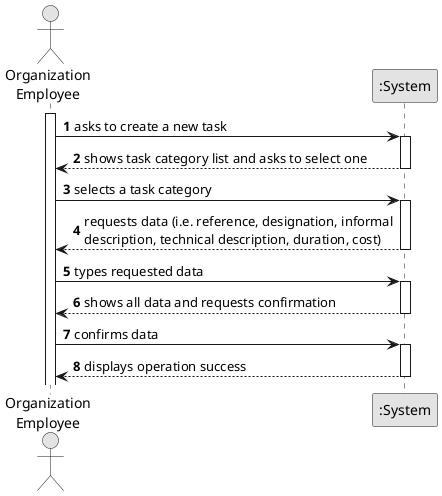 @startuml
skinparam monochrome true
skinparam packageStyle rectangle
skinparam shadowing false

autonumber

actor "Organization\nEmployee" as Employee
participant ":System" as System

activate Employee

    Employee -> System : asks to create a new task
    activate System

        System --> Employee : shows task category list and asks to select one
    deactivate System

    Employee -> System : selects a task category
    activate System

        System --> Employee : requests data (i.e. reference, designation, informal\ndescription, technical description, duration, cost)
    deactivate System

    Employee -> System : types requested data
    activate System

        System --> Employee : shows all data and requests confirmation
    deactivate System

    Employee -> System : confirms data
    activate System

        System --> Employee : displays operation success
    deactivate System
@enduml